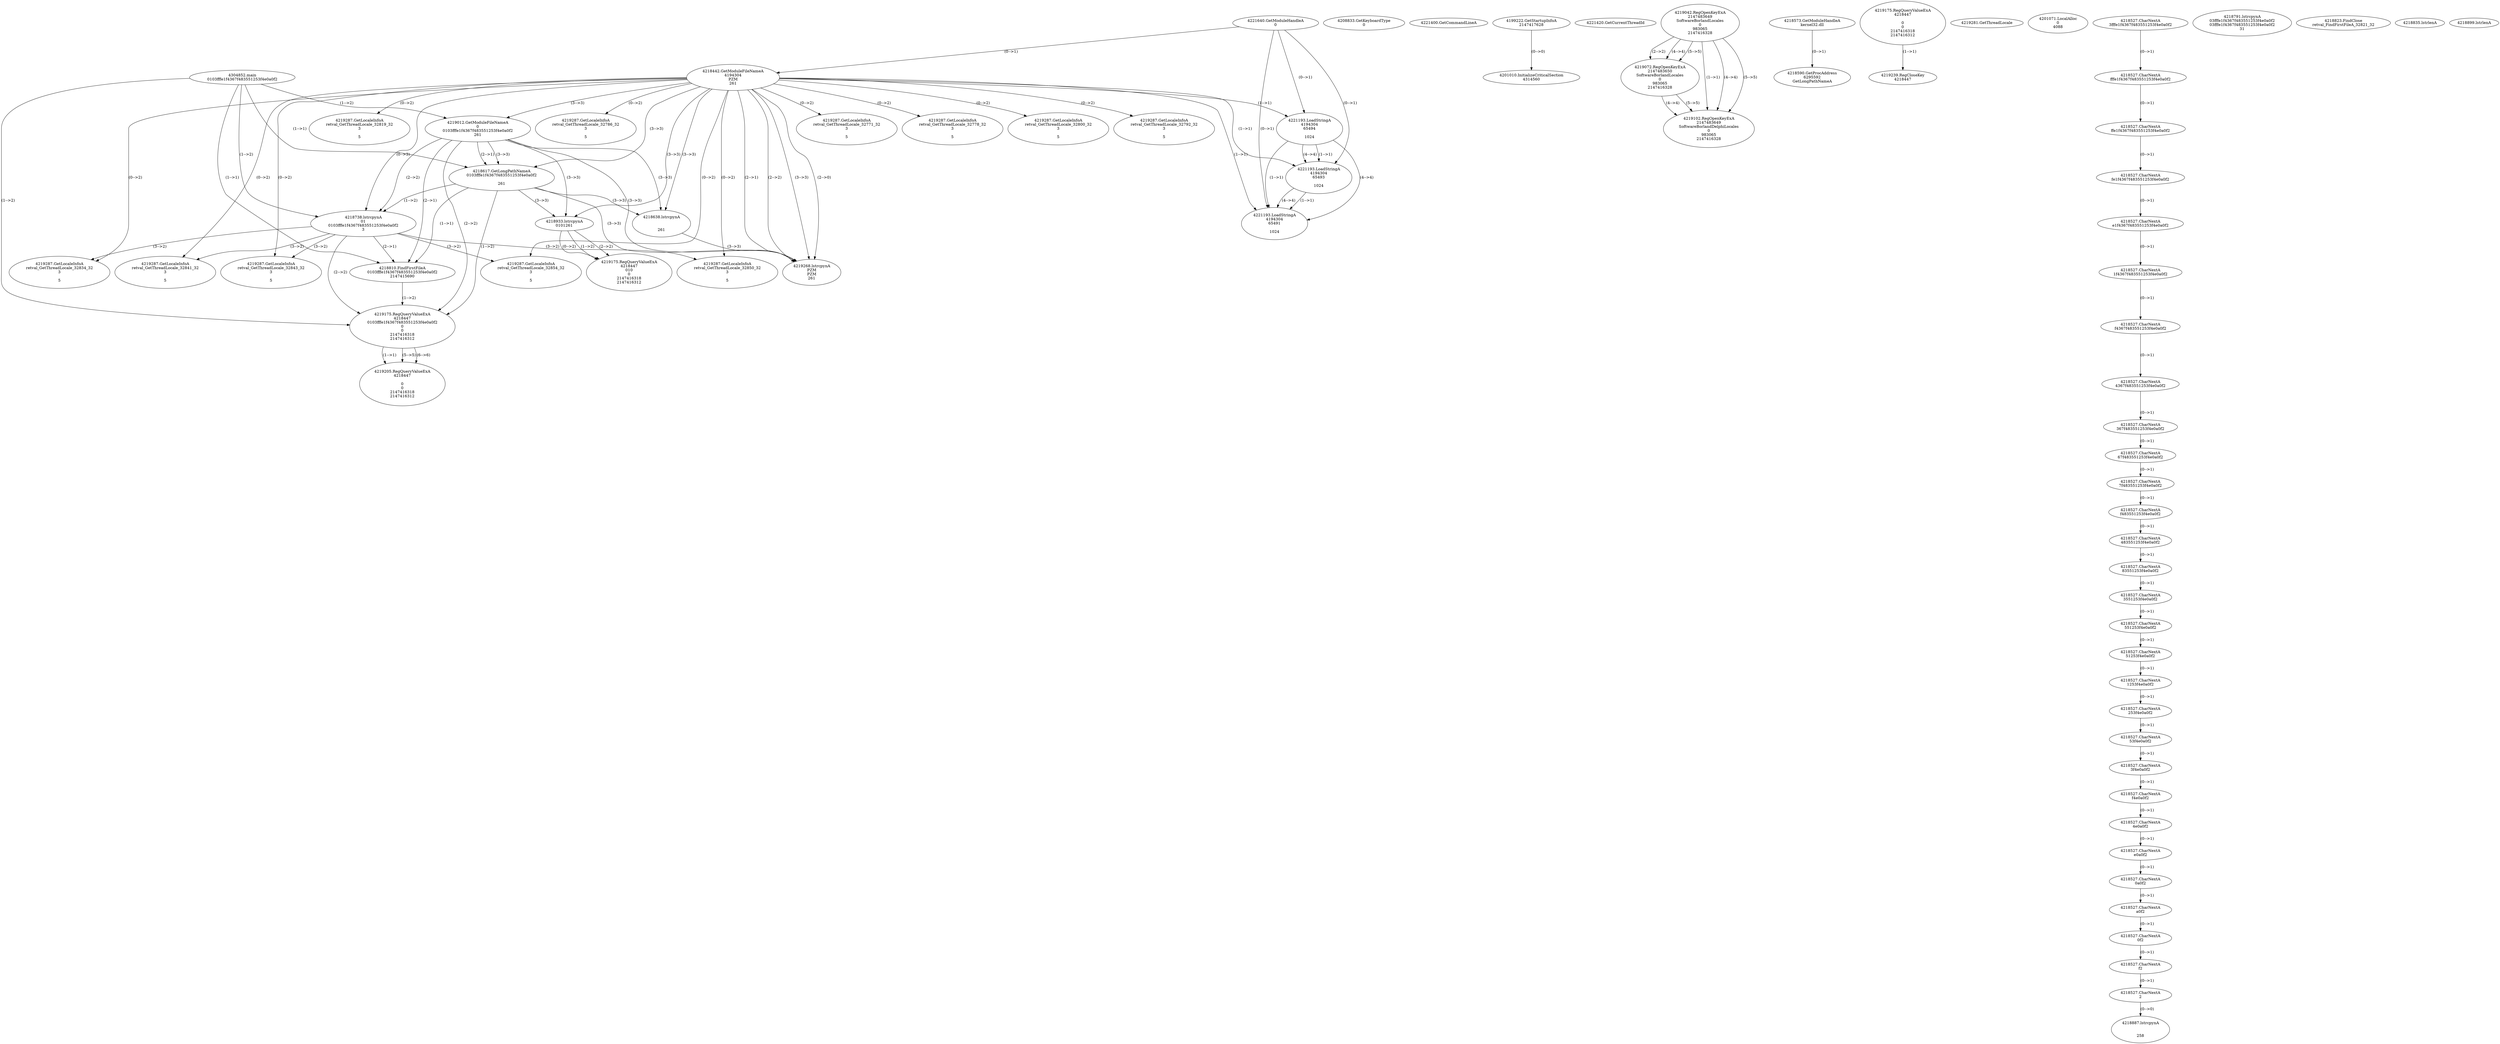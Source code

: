 // Global SCDG with merge call
digraph {
	0 [label="4304852.main
0103fffe1f4367f483551253f4e0a0f2"]
	1 [label="4221640.GetModuleHandleA
0"]
	2 [label="4208833.GetKeyboardType
0"]
	3 [label="4221400.GetCommandLineA
"]
	4 [label="4199222.GetStartupInfoA
2147417628"]
	5 [label="4221420.GetCurrentThreadId
"]
	6 [label="4218442.GetModuleFileNameA
4194304
PZM
261"]
	1 -> 6 [label="(0-->1)"]
	7 [label="4219012.GetModuleFileNameA
0
0103fffe1f4367f483551253f4e0a0f2
261"]
	0 -> 7 [label="(1-->2)"]
	6 -> 7 [label="(3-->3)"]
	8 [label="4219042.RegOpenKeyExA
2147483649
Software\Borland\Locales
0
983065
2147416328"]
	9 [label="4219072.RegOpenKeyExA
2147483650
Software\Borland\Locales
0
983065
2147416328"]
	8 -> 9 [label="(2-->2)"]
	8 -> 9 [label="(4-->4)"]
	8 -> 9 [label="(5-->5)"]
	10 [label="4218573.GetModuleHandleA
kernel32.dll"]
	11 [label="4218590.GetProcAddress
6295592
GetLongPathNameA"]
	10 -> 11 [label="(0-->1)"]
	12 [label="4218617.GetLongPathNameA
0103fffe1f4367f483551253f4e0a0f2

261"]
	0 -> 12 [label="(1-->1)"]
	7 -> 12 [label="(2-->1)"]
	6 -> 12 [label="(3-->3)"]
	7 -> 12 [label="(3-->3)"]
	13 [label="4218638.lstrcpynA


261"]
	6 -> 13 [label="(3-->3)"]
	7 -> 13 [label="(3-->3)"]
	12 -> 13 [label="(3-->3)"]
	14 [label="4219175.RegQueryValueExA
4218447

0
0
2147416318
2147416312"]
	15 [label="4219239.RegCloseKey
4218447"]
	14 -> 15 [label="(1-->1)"]
	16 [label="4219268.lstrcpynA
PZM
PZM
261"]
	6 -> 16 [label="(2-->1)"]
	6 -> 16 [label="(2-->2)"]
	6 -> 16 [label="(3-->3)"]
	7 -> 16 [label="(3-->3)"]
	12 -> 16 [label="(3-->3)"]
	13 -> 16 [label="(3-->3)"]
	6 -> 16 [label="(2-->0)"]
	17 [label="4219281.GetThreadLocale
"]
	18 [label="4219287.GetLocaleInfoA
retval_GetThreadLocale_32786_32
3

5"]
	6 -> 18 [label="(0-->2)"]
	19 [label="4221193.LoadStringA
4194304
65494

1024"]
	1 -> 19 [label="(0-->1)"]
	6 -> 19 [label="(1-->1)"]
	20 [label="4221193.LoadStringA
4194304
65493

1024"]
	1 -> 20 [label="(0-->1)"]
	6 -> 20 [label="(1-->1)"]
	19 -> 20 [label="(1-->1)"]
	19 -> 20 [label="(4-->4)"]
	21 [label="4221193.LoadStringA
4194304
65491

1024"]
	1 -> 21 [label="(0-->1)"]
	6 -> 21 [label="(1-->1)"]
	19 -> 21 [label="(1-->1)"]
	20 -> 21 [label="(1-->1)"]
	19 -> 21 [label="(4-->4)"]
	20 -> 21 [label="(4-->4)"]
	22 [label="4201010.InitializeCriticalSection
4314560"]
	4 -> 22 [label="(0-->0)"]
	23 [label="4201071.LocalAlloc
0
4088"]
	24 [label="4218738.lstrcpynA
01
0103fffe1f4367f483551253f4e0a0f2
3"]
	0 -> 24 [label="(1-->2)"]
	7 -> 24 [label="(2-->2)"]
	12 -> 24 [label="(1-->2)"]
	6 -> 24 [label="(0-->3)"]
	25 [label="4218527.CharNextA
3fffe1f4367f483551253f4e0a0f2"]
	26 [label="4218527.CharNextA
fffe1f4367f483551253f4e0a0f2"]
	25 -> 26 [label="(0-->1)"]
	27 [label="4218527.CharNextA
ffe1f4367f483551253f4e0a0f2"]
	26 -> 27 [label="(0-->1)"]
	28 [label="4218527.CharNextA
fe1f4367f483551253f4e0a0f2"]
	27 -> 28 [label="(0-->1)"]
	29 [label="4218527.CharNextA
e1f4367f483551253f4e0a0f2"]
	28 -> 29 [label="(0-->1)"]
	30 [label="4218527.CharNextA
1f4367f483551253f4e0a0f2"]
	29 -> 30 [label="(0-->1)"]
	31 [label="4218527.CharNextA
f4367f483551253f4e0a0f2"]
	30 -> 31 [label="(0-->1)"]
	32 [label="4218527.CharNextA
4367f483551253f4e0a0f2"]
	31 -> 32 [label="(0-->1)"]
	33 [label="4218527.CharNextA
367f483551253f4e0a0f2"]
	32 -> 33 [label="(0-->1)"]
	34 [label="4218527.CharNextA
67f483551253f4e0a0f2"]
	33 -> 34 [label="(0-->1)"]
	35 [label="4218527.CharNextA
7f483551253f4e0a0f2"]
	34 -> 35 [label="(0-->1)"]
	36 [label="4218527.CharNextA
f483551253f4e0a0f2"]
	35 -> 36 [label="(0-->1)"]
	37 [label="4218527.CharNextA
483551253f4e0a0f2"]
	36 -> 37 [label="(0-->1)"]
	38 [label="4218527.CharNextA
83551253f4e0a0f2"]
	37 -> 38 [label="(0-->1)"]
	39 [label="4218527.CharNextA
3551253f4e0a0f2"]
	38 -> 39 [label="(0-->1)"]
	40 [label="4218527.CharNextA
551253f4e0a0f2"]
	39 -> 40 [label="(0-->1)"]
	41 [label="4218527.CharNextA
51253f4e0a0f2"]
	40 -> 41 [label="(0-->1)"]
	42 [label="4218527.CharNextA
1253f4e0a0f2"]
	41 -> 42 [label="(0-->1)"]
	43 [label="4218527.CharNextA
253f4e0a0f2"]
	42 -> 43 [label="(0-->1)"]
	44 [label="4218527.CharNextA
53f4e0a0f2"]
	43 -> 44 [label="(0-->1)"]
	45 [label="4218527.CharNextA
3f4e0a0f2"]
	44 -> 45 [label="(0-->1)"]
	46 [label="4218527.CharNextA
f4e0a0f2"]
	45 -> 46 [label="(0-->1)"]
	47 [label="4218527.CharNextA
4e0a0f2"]
	46 -> 47 [label="(0-->1)"]
	48 [label="4218527.CharNextA
e0a0f2"]
	47 -> 48 [label="(0-->1)"]
	49 [label="4218527.CharNextA
0a0f2"]
	48 -> 49 [label="(0-->1)"]
	50 [label="4218527.CharNextA
a0f2"]
	49 -> 50 [label="(0-->1)"]
	51 [label="4218527.CharNextA
0f2"]
	50 -> 51 [label="(0-->1)"]
	52 [label="4218527.CharNextA
f2"]
	51 -> 52 [label="(0-->1)"]
	53 [label="4218527.CharNextA
2"]
	52 -> 53 [label="(0-->1)"]
	54 [label="4218791.lstrcpynA
03fffe1f4367f483551253f4e0a0f2
03fffe1f4367f483551253f4e0a0f2
31"]
	55 [label="4218810.FindFirstFileA
0103fffe1f4367f483551253f4e0a0f2
2147415690"]
	0 -> 55 [label="(1-->1)"]
	7 -> 55 [label="(2-->1)"]
	12 -> 55 [label="(1-->1)"]
	24 -> 55 [label="(2-->1)"]
	56 [label="4219175.RegQueryValueExA
4218447
0103fffe1f4367f483551253f4e0a0f2
0
0
2147416318
2147416312"]
	0 -> 56 [label="(1-->2)"]
	7 -> 56 [label="(2-->2)"]
	12 -> 56 [label="(1-->2)"]
	24 -> 56 [label="(2-->2)"]
	55 -> 56 [label="(1-->2)"]
	57 [label="4219205.RegQueryValueExA
4218447

0
0
2147416318
2147416312"]
	56 -> 57 [label="(1-->1)"]
	56 -> 57 [label="(5-->5)"]
	56 -> 57 [label="(6-->6)"]
	58 [label="4219287.GetLocaleInfoA
retval_GetThreadLocale_32850_32
3

5"]
	6 -> 58 [label="(0-->2)"]
	24 -> 58 [label="(3-->2)"]
	59 [label="4218823.FindClose
retval_FindFirstFileA_32821_32"]
	60 [label="4218835.lstrlenA
"]
	61 [label="4218887.lstrcpynA


258"]
	53 -> 61 [label="(0-->0)"]
	62 [label="4218899.lstrlenA
"]
	63 [label="4218933.lstrcpynA
01\
01\
261"]
	6 -> 63 [label="(3-->3)"]
	7 -> 63 [label="(3-->3)"]
	12 -> 63 [label="(3-->3)"]
	64 [label="4219175.RegQueryValueExA
4218447
01\
0
0
2147416318
2147416312"]
	63 -> 64 [label="(1-->2)"]
	63 -> 64 [label="(2-->2)"]
	63 -> 64 [label="(0-->2)"]
	65 [label="4219287.GetLocaleInfoA
retval_GetThreadLocale_32841_32
3

5"]
	6 -> 65 [label="(0-->2)"]
	24 -> 65 [label="(3-->2)"]
	66 [label="4219287.GetLocaleInfoA
retval_GetThreadLocale_32843_32
3

5"]
	6 -> 66 [label="(0-->2)"]
	24 -> 66 [label="(3-->2)"]
	67 [label="4219102.RegOpenKeyExA
2147483649
Software\Borland\Delphi\Locales
0
983065
2147416328"]
	8 -> 67 [label="(1-->1)"]
	8 -> 67 [label="(4-->4)"]
	9 -> 67 [label="(4-->4)"]
	8 -> 67 [label="(5-->5)"]
	9 -> 67 [label="(5-->5)"]
	68 [label="4219287.GetLocaleInfoA
retval_GetThreadLocale_32771_32
3

5"]
	6 -> 68 [label="(0-->2)"]
	69 [label="4219287.GetLocaleInfoA
retval_GetThreadLocale_32778_32
3

5"]
	6 -> 69 [label="(0-->2)"]
	70 [label="4219287.GetLocaleInfoA
retval_GetThreadLocale_32800_32
3

5"]
	6 -> 70 [label="(0-->2)"]
	71 [label="4219287.GetLocaleInfoA
retval_GetThreadLocale_32792_32
3

5"]
	6 -> 71 [label="(0-->2)"]
	72 [label="4219287.GetLocaleInfoA
retval_GetThreadLocale_32834_32
3

5"]
	6 -> 72 [label="(0-->2)"]
	24 -> 72 [label="(3-->2)"]
	73 [label="4219287.GetLocaleInfoA
retval_GetThreadLocale_32819_32
3

5"]
	6 -> 73 [label="(0-->2)"]
	74 [label="4219287.GetLocaleInfoA
retval_GetThreadLocale_32854_32
3

5"]
	6 -> 74 [label="(0-->2)"]
	24 -> 74 [label="(3-->2)"]
}
